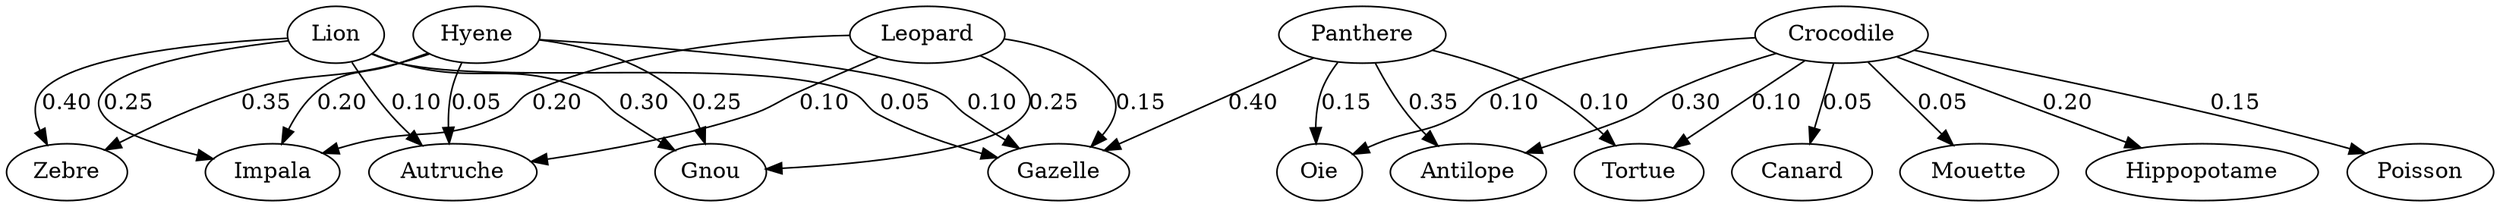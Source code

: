 digraph Savane {
Lion -> Zebre [label="0.40"];
Lion -> Gnou [label="0.30"];
Lion -> Impala [label="0.25"];
Lion -> Gazelle [label="0.05"];
Lion -> Autruche [label="0.10"];
Hyene -> Zebre [label="0.35"];
Hyene -> Gnou [label="0.25"];
Hyene -> Impala [label="0.20"];
Hyene -> Gazelle [label="0.10"];
Hyene -> Autruche [label="0.05"];
Leopard -> Gnou [label="0.25"];
Leopard -> Impala [label="0.20"];
Leopard -> Gazelle [label="0.15"];
Leopard -> Autruche [label="0.10"];
Crocodile -> Antilope [label="0.30"];
Crocodile -> Hippopotame [label="0.20"];
Crocodile -> Poisson [label="0.15"];
Crocodile -> Tortue [label="0.10"];
Crocodile -> Oie [label="0.10"];
Crocodile -> Canard [label="0.05"];
Crocodile -> Mouette [label="0.05"];
Panthere -> Gazelle [label="0.40"];
Panthere -> Antilope [label="0.35"];
Panthere -> Oie [label="0.15"];
Panthere -> Tortue [label="0.10"];
}
